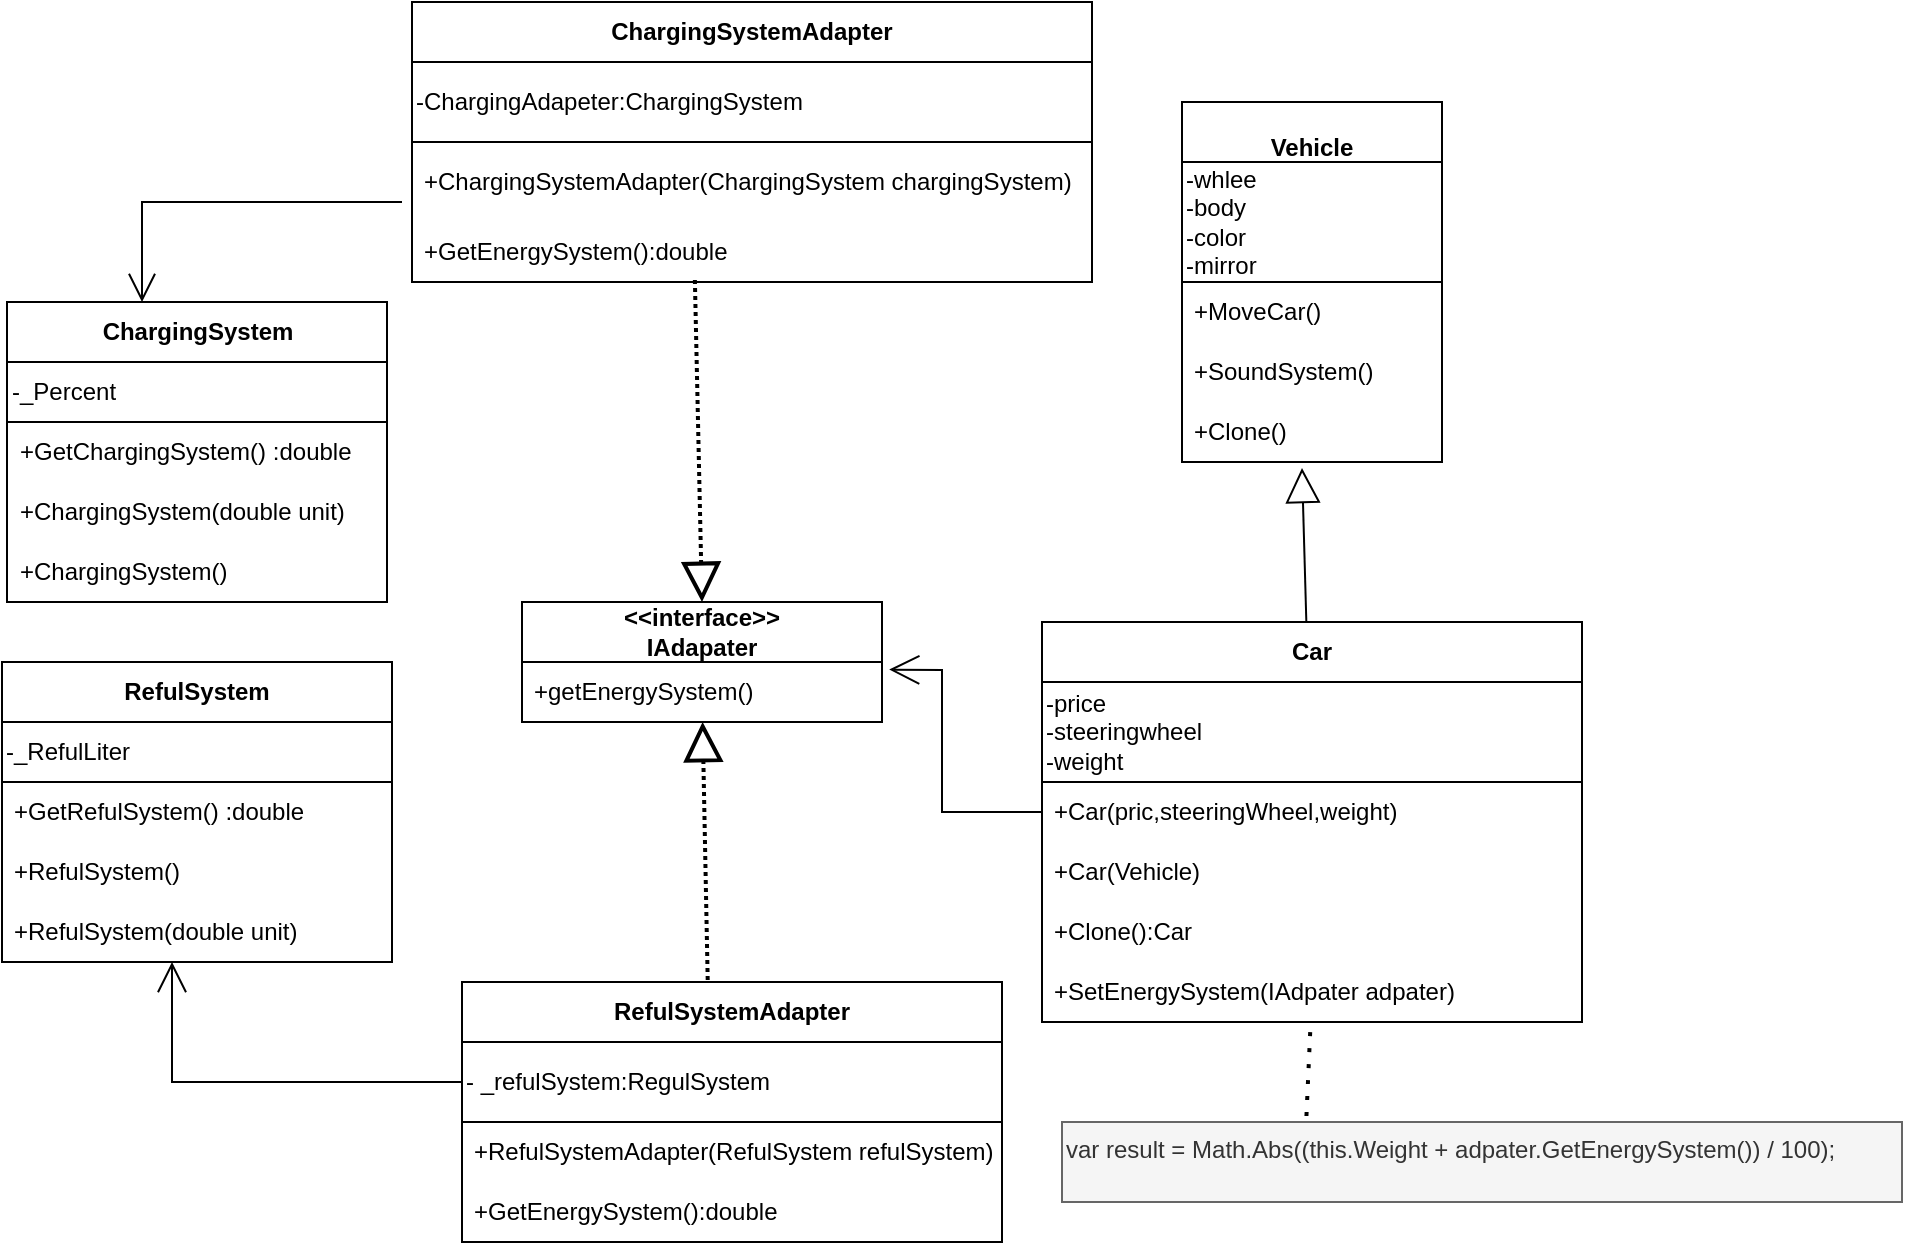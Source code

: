<mxfile version="21.6.5" type="device">
  <diagram name="Page-1" id="JueZqRcHfQc-9jPZHdoH">
    <mxGraphModel dx="1036" dy="614" grid="1" gridSize="10" guides="1" tooltips="1" connect="1" arrows="1" fold="1" page="1" pageScale="1" pageWidth="850" pageHeight="1100" math="0" shadow="0">
      <root>
        <mxCell id="0" />
        <mxCell id="1" parent="0" />
        <mxCell id="2DkVZpPbGmRexS1pFrfV-1" value="&lt;b&gt;&lt;br&gt;Vehicle&lt;/b&gt;" style="swimlane;fontStyle=0;childLayout=stackLayout;horizontal=1;startSize=30;horizontalStack=0;resizeParent=1;resizeParentMax=0;resizeLast=0;collapsible=1;marginBottom=0;whiteSpace=wrap;html=1;" parent="1" vertex="1">
          <mxGeometry x="640" y="60" width="130" height="180" as="geometry" />
        </mxCell>
        <mxCell id="Lb2G6k9IUu81GcVx-Acx-14" value="-whlee&lt;br&gt;-body&lt;br&gt;-color&lt;br&gt;&lt;span style=&quot;background-color: initial;&quot;&gt;-mirror&lt;br&gt;&lt;/span&gt;" style="whiteSpace=wrap;html=1;aspect=fixed;align=left;" parent="2DkVZpPbGmRexS1pFrfV-1" vertex="1">
          <mxGeometry y="30" width="130" height="60" as="geometry" />
        </mxCell>
        <mxCell id="2DkVZpPbGmRexS1pFrfV-2" value="+MoveCar()" style="text;strokeColor=none;fillColor=none;align=left;verticalAlign=middle;spacingLeft=4;spacingRight=4;overflow=hidden;points=[[0,0.5],[1,0.5]];portConstraint=eastwest;rotatable=0;whiteSpace=wrap;html=1;" parent="2DkVZpPbGmRexS1pFrfV-1" vertex="1">
          <mxGeometry y="90" width="130" height="30" as="geometry" />
        </mxCell>
        <mxCell id="2DkVZpPbGmRexS1pFrfV-3" value="+SoundSystem()" style="text;strokeColor=none;fillColor=none;align=left;verticalAlign=middle;spacingLeft=4;spacingRight=4;overflow=hidden;points=[[0,0.5],[1,0.5]];portConstraint=eastwest;rotatable=0;whiteSpace=wrap;html=1;" parent="2DkVZpPbGmRexS1pFrfV-1" vertex="1">
          <mxGeometry y="120" width="130" height="30" as="geometry" />
        </mxCell>
        <mxCell id="Lb2G6k9IUu81GcVx-Acx-42" value="+Clone()" style="text;strokeColor=none;fillColor=none;align=left;verticalAlign=middle;spacingLeft=4;spacingRight=4;overflow=hidden;points=[[0,0.5],[1,0.5]];portConstraint=eastwest;rotatable=0;whiteSpace=wrap;html=1;" parent="2DkVZpPbGmRexS1pFrfV-1" vertex="1">
          <mxGeometry y="150" width="130" height="30" as="geometry" />
        </mxCell>
        <mxCell id="2DkVZpPbGmRexS1pFrfV-5" value="&lt;b&gt;RefulSystem&lt;/b&gt;" style="swimlane;fontStyle=0;childLayout=stackLayout;horizontal=1;startSize=30;horizontalStack=0;resizeParent=1;resizeParentMax=0;resizeLast=0;collapsible=1;marginBottom=0;whiteSpace=wrap;html=1;" parent="1" vertex="1">
          <mxGeometry x="50" y="340" width="195" height="150" as="geometry" />
        </mxCell>
        <mxCell id="VgIFPGB_H0bIDRrrUODJ-4" value="-_RefulLiter" style="rounded=0;whiteSpace=wrap;html=1;align=left;" vertex="1" parent="2DkVZpPbGmRexS1pFrfV-5">
          <mxGeometry y="30" width="195" height="30" as="geometry" />
        </mxCell>
        <mxCell id="2DkVZpPbGmRexS1pFrfV-7" value="+GetRefulSystem() :double" style="text;strokeColor=none;fillColor=none;align=left;verticalAlign=middle;spacingLeft=4;spacingRight=4;overflow=hidden;points=[[0,0.5],[1,0.5]];portConstraint=eastwest;rotatable=0;whiteSpace=wrap;html=1;" parent="2DkVZpPbGmRexS1pFrfV-5" vertex="1">
          <mxGeometry y="60" width="195" height="30" as="geometry" />
        </mxCell>
        <mxCell id="VgIFPGB_H0bIDRrrUODJ-1" value="+RefulSystem()" style="text;strokeColor=none;fillColor=none;align=left;verticalAlign=middle;spacingLeft=4;spacingRight=4;overflow=hidden;points=[[0,0.5],[1,0.5]];portConstraint=eastwest;rotatable=0;whiteSpace=wrap;html=1;" vertex="1" parent="2DkVZpPbGmRexS1pFrfV-5">
          <mxGeometry y="90" width="195" height="30" as="geometry" />
        </mxCell>
        <mxCell id="VgIFPGB_H0bIDRrrUODJ-6" value="+RefulSystem(double unit)" style="text;strokeColor=none;fillColor=none;align=left;verticalAlign=middle;spacingLeft=4;spacingRight=4;overflow=hidden;points=[[0,0.5],[1,0.5]];portConstraint=eastwest;rotatable=0;whiteSpace=wrap;html=1;" vertex="1" parent="2DkVZpPbGmRexS1pFrfV-5">
          <mxGeometry y="120" width="195" height="30" as="geometry" />
        </mxCell>
        <mxCell id="Lb2G6k9IUu81GcVx-Acx-1" value="&lt;b&gt;Car&lt;/b&gt;" style="swimlane;fontStyle=0;childLayout=stackLayout;horizontal=1;startSize=30;horizontalStack=0;resizeParent=1;resizeParentMax=0;resizeLast=0;collapsible=1;marginBottom=0;whiteSpace=wrap;html=1;" parent="1" vertex="1">
          <mxGeometry x="570" y="320" width="270" height="200" as="geometry" />
        </mxCell>
        <mxCell id="Lb2G6k9IUu81GcVx-Acx-41" value="-price&lt;br&gt;-steeringwheel&lt;br&gt;-weight" style="rounded=0;whiteSpace=wrap;html=1;align=left;" parent="Lb2G6k9IUu81GcVx-Acx-1" vertex="1">
          <mxGeometry y="30" width="270" height="50" as="geometry" />
        </mxCell>
        <mxCell id="Lb2G6k9IUu81GcVx-Acx-2" value="+Car(pric,steeringWheel,weight)" style="text;strokeColor=none;fillColor=none;align=left;verticalAlign=middle;spacingLeft=4;spacingRight=4;overflow=hidden;points=[[0,0.5],[1,0.5]];portConstraint=eastwest;rotatable=0;whiteSpace=wrap;html=1;" parent="Lb2G6k9IUu81GcVx-Acx-1" vertex="1">
          <mxGeometry y="80" width="270" height="30" as="geometry" />
        </mxCell>
        <mxCell id="Lb2G6k9IUu81GcVx-Acx-3" value="+Car(Vehicle)" style="text;strokeColor=none;fillColor=none;align=left;verticalAlign=middle;spacingLeft=4;spacingRight=4;overflow=hidden;points=[[0,0.5],[1,0.5]];portConstraint=eastwest;rotatable=0;whiteSpace=wrap;html=1;" parent="Lb2G6k9IUu81GcVx-Acx-1" vertex="1">
          <mxGeometry y="110" width="270" height="30" as="geometry" />
        </mxCell>
        <mxCell id="Lb2G6k9IUu81GcVx-Acx-4" value="+Clone():Car" style="text;strokeColor=none;fillColor=none;align=left;verticalAlign=middle;spacingLeft=4;spacingRight=4;overflow=hidden;points=[[0,0.5],[1,0.5]];portConstraint=eastwest;rotatable=0;whiteSpace=wrap;html=1;" parent="Lb2G6k9IUu81GcVx-Acx-1" vertex="1">
          <mxGeometry y="140" width="270" height="30" as="geometry" />
        </mxCell>
        <mxCell id="Lb2G6k9IUu81GcVx-Acx-43" value="+SetEnergySystem(IAdpater adpater)" style="text;strokeColor=none;fillColor=none;align=left;verticalAlign=middle;spacingLeft=4;spacingRight=4;overflow=hidden;points=[[0,0.5],[1,0.5]];portConstraint=eastwest;rotatable=0;whiteSpace=wrap;html=1;" parent="Lb2G6k9IUu81GcVx-Acx-1" vertex="1">
          <mxGeometry y="170" width="270" height="30" as="geometry" />
        </mxCell>
        <mxCell id="Lb2G6k9IUu81GcVx-Acx-9" value="&lt;b&gt;RefulSystemAdapter&lt;/b&gt;" style="swimlane;fontStyle=0;childLayout=stackLayout;horizontal=1;startSize=30;horizontalStack=0;resizeParent=1;resizeParentMax=0;resizeLast=0;collapsible=1;marginBottom=0;whiteSpace=wrap;html=1;" parent="1" vertex="1">
          <mxGeometry x="280" y="500" width="270" height="130" as="geometry" />
        </mxCell>
        <mxCell id="Lb2G6k9IUu81GcVx-Acx-26" value="- _refulSystem:RegulSystem" style="whiteSpace=wrap;html=1;aspect=fixed;align=left;" parent="Lb2G6k9IUu81GcVx-Acx-9" vertex="1">
          <mxGeometry y="30" width="270" height="40" as="geometry" />
        </mxCell>
        <mxCell id="Lb2G6k9IUu81GcVx-Acx-27" value="+RefulSystemAdapter(RefulSystem refulSystem)" style="text;strokeColor=none;fillColor=none;align=left;verticalAlign=middle;spacingLeft=4;spacingRight=4;overflow=hidden;points=[[0,0.5],[1,0.5]];portConstraint=eastwest;rotatable=0;whiteSpace=wrap;html=1;" parent="Lb2G6k9IUu81GcVx-Acx-9" vertex="1">
          <mxGeometry y="70" width="270" height="30" as="geometry" />
        </mxCell>
        <mxCell id="Lb2G6k9IUu81GcVx-Acx-11" value="+GetEnergySystem():double" style="text;strokeColor=none;fillColor=none;align=left;verticalAlign=middle;spacingLeft=4;spacingRight=4;overflow=hidden;points=[[0,0.5],[1,0.5]];portConstraint=eastwest;rotatable=0;whiteSpace=wrap;html=1;" parent="Lb2G6k9IUu81GcVx-Acx-9" vertex="1">
          <mxGeometry y="100" width="270" height="30" as="geometry" />
        </mxCell>
        <mxCell id="Lb2G6k9IUu81GcVx-Acx-16" value="&lt;b&gt;&amp;lt;&amp;lt;interface&amp;gt;&amp;gt;&lt;br&gt;IAdapater&lt;/b&gt;" style="swimlane;fontStyle=0;childLayout=stackLayout;horizontal=1;startSize=30;horizontalStack=0;resizeParent=1;resizeParentMax=0;resizeLast=0;collapsible=1;marginBottom=0;whiteSpace=wrap;html=1;" parent="1" vertex="1">
          <mxGeometry x="310" y="310" width="180" height="60" as="geometry" />
        </mxCell>
        <mxCell id="Lb2G6k9IUu81GcVx-Acx-18" value="+getEnergySystem()" style="text;strokeColor=none;fillColor=none;align=left;verticalAlign=middle;spacingLeft=4;spacingRight=4;overflow=hidden;points=[[0,0.5],[1,0.5]];portConstraint=eastwest;rotatable=0;whiteSpace=wrap;html=1;" parent="Lb2G6k9IUu81GcVx-Acx-16" vertex="1">
          <mxGeometry y="30" width="180" height="30" as="geometry" />
        </mxCell>
        <mxCell id="Lb2G6k9IUu81GcVx-Acx-31" value="&lt;b&gt;ChargingSystem&lt;/b&gt;" style="swimlane;fontStyle=0;childLayout=stackLayout;horizontal=1;startSize=30;horizontalStack=0;resizeParent=1;resizeParentMax=0;resizeLast=0;collapsible=1;marginBottom=0;whiteSpace=wrap;html=1;" parent="1" vertex="1">
          <mxGeometry x="52.5" y="160" width="190" height="150" as="geometry" />
        </mxCell>
        <mxCell id="VgIFPGB_H0bIDRrrUODJ-5" value="-_Percent" style="rounded=0;whiteSpace=wrap;html=1;align=left;" vertex="1" parent="Lb2G6k9IUu81GcVx-Acx-31">
          <mxGeometry y="30" width="190" height="30" as="geometry" />
        </mxCell>
        <mxCell id="VgIFPGB_H0bIDRrrUODJ-11" value="+GetChargingSystem() :double" style="text;strokeColor=none;fillColor=none;align=left;verticalAlign=middle;spacingLeft=4;spacingRight=4;overflow=hidden;points=[[0,0.5],[1,0.5]];portConstraint=eastwest;rotatable=0;whiteSpace=wrap;html=1;" vertex="1" parent="Lb2G6k9IUu81GcVx-Acx-31">
          <mxGeometry y="60" width="190" height="30" as="geometry" />
        </mxCell>
        <mxCell id="VgIFPGB_H0bIDRrrUODJ-13" value="+ChargingSystem(double unit)" style="text;strokeColor=none;fillColor=none;align=left;verticalAlign=middle;spacingLeft=4;spacingRight=4;overflow=hidden;points=[[0,0.5],[1,0.5]];portConstraint=eastwest;rotatable=0;whiteSpace=wrap;html=1;" vertex="1" parent="Lb2G6k9IUu81GcVx-Acx-31">
          <mxGeometry y="90" width="190" height="30" as="geometry" />
        </mxCell>
        <mxCell id="VgIFPGB_H0bIDRrrUODJ-12" value="+ChargingSystem()" style="text;strokeColor=none;fillColor=none;align=left;verticalAlign=middle;spacingLeft=4;spacingRight=4;overflow=hidden;points=[[0,0.5],[1,0.5]];portConstraint=eastwest;rotatable=0;whiteSpace=wrap;html=1;" vertex="1" parent="Lb2G6k9IUu81GcVx-Acx-31">
          <mxGeometry y="120" width="190" height="30" as="geometry" />
        </mxCell>
        <mxCell id="Lb2G6k9IUu81GcVx-Acx-35" value="&lt;b&gt;ChargingSystemAdapter&lt;/b&gt;" style="swimlane;fontStyle=0;childLayout=stackLayout;horizontal=1;startSize=30;horizontalStack=0;resizeParent=1;resizeParentMax=0;resizeLast=0;collapsible=1;marginBottom=0;whiteSpace=wrap;html=1;" parent="1" vertex="1">
          <mxGeometry x="255" y="10" width="340" height="140" as="geometry" />
        </mxCell>
        <mxCell id="Lb2G6k9IUu81GcVx-Acx-36" value="-ChargingAdapeter:ChargingSystem" style="whiteSpace=wrap;html=1;aspect=fixed;align=left;" parent="Lb2G6k9IUu81GcVx-Acx-35" vertex="1">
          <mxGeometry y="30" width="340" height="40" as="geometry" />
        </mxCell>
        <mxCell id="Lb2G6k9IUu81GcVx-Acx-37" value="+ChargingSystemAdapter(ChargingSystem chargingSystem)" style="text;strokeColor=none;fillColor=none;align=left;verticalAlign=middle;spacingLeft=4;spacingRight=4;overflow=hidden;points=[[0,0.5],[1,0.5]];portConstraint=eastwest;rotatable=0;whiteSpace=wrap;html=1;" parent="Lb2G6k9IUu81GcVx-Acx-35" vertex="1">
          <mxGeometry y="70" width="340" height="40" as="geometry" />
        </mxCell>
        <mxCell id="rumaOjwH0Crvt4TeQ22k-1" value="+GetEnergySystem():double" style="text;strokeColor=none;fillColor=none;align=left;verticalAlign=middle;spacingLeft=4;spacingRight=4;overflow=hidden;points=[[0,0.5],[1,0.5]];portConstraint=eastwest;rotatable=0;whiteSpace=wrap;html=1;" parent="Lb2G6k9IUu81GcVx-Acx-35" vertex="1">
          <mxGeometry y="110" width="340" height="30" as="geometry" />
        </mxCell>
        <mxCell id="Lb2G6k9IUu81GcVx-Acx-47" value="" style="endArrow=block;html=1;rounded=0;endFill=0;strokeWidth=1;startSize=6;endSize=15;" parent="1" source="Lb2G6k9IUu81GcVx-Acx-1" edge="1">
          <mxGeometry width="50" height="50" relative="1" as="geometry">
            <mxPoint x="610" y="320" as="sourcePoint" />
            <mxPoint x="700" y="243" as="targetPoint" />
          </mxGeometry>
        </mxCell>
        <mxCell id="Lb2G6k9IUu81GcVx-Acx-48" value="" style="endArrow=open;html=1;rounded=0;exitX=0;exitY=0.5;exitDx=0;exitDy=0;endFill=0;startSize=9;endSize=13;" parent="1" source="Lb2G6k9IUu81GcVx-Acx-26" edge="1">
          <mxGeometry width="50" height="50" relative="1" as="geometry">
            <mxPoint x="230" y="590" as="sourcePoint" />
            <mxPoint x="135" y="490" as="targetPoint" />
            <Array as="points">
              <mxPoint x="135" y="550" />
            </Array>
          </mxGeometry>
        </mxCell>
        <mxCell id="Lb2G6k9IUu81GcVx-Acx-50" value="" style="endArrow=open;html=1;rounded=0;endFill=0;startSize=9;endSize=12;" parent="1" edge="1">
          <mxGeometry width="50" height="50" relative="1" as="geometry">
            <mxPoint x="250" y="110" as="sourcePoint" />
            <mxPoint x="120" y="160" as="targetPoint" />
            <Array as="points">
              <mxPoint x="120" y="110" />
            </Array>
          </mxGeometry>
        </mxCell>
        <mxCell id="Lb2G6k9IUu81GcVx-Acx-51" value="" style="endArrow=block;dashed=1;html=1;dashPattern=1 1;strokeWidth=2;rounded=0;entryX=0.5;entryY=0;entryDx=0;entryDy=0;endFill=0;endSize=15;exitX=0.416;exitY=0.967;exitDx=0;exitDy=0;exitPerimeter=0;" parent="1" source="rumaOjwH0Crvt4TeQ22k-1" target="Lb2G6k9IUu81GcVx-Acx-16" edge="1">
          <mxGeometry width="50" height="50" relative="1" as="geometry">
            <mxPoint x="395.517" y="180" as="sourcePoint" />
            <mxPoint x="270" y="280" as="targetPoint" />
          </mxGeometry>
        </mxCell>
        <mxCell id="Lb2G6k9IUu81GcVx-Acx-53" value="" style="endArrow=block;dashed=1;html=1;dashPattern=1 1;strokeWidth=2;rounded=0;exitX=0.455;exitY=-0.008;exitDx=0;exitDy=0;exitPerimeter=0;endFill=0;endSize=15;" parent="1" source="Lb2G6k9IUu81GcVx-Acx-9" target="Lb2G6k9IUu81GcVx-Acx-18" edge="1">
          <mxGeometry width="50" height="50" relative="1" as="geometry">
            <mxPoint x="408" y="158" as="sourcePoint" />
            <mxPoint x="370" y="410" as="targetPoint" />
          </mxGeometry>
        </mxCell>
        <mxCell id="l-pYA86LBwO3sfyyFi0A-8" value="" style="endArrow=open;html=1;rounded=0;endFill=0;endSize=13;exitX=0;exitY=0.5;exitDx=0;exitDy=0;entryX=1.02;entryY=0.127;entryDx=0;entryDy=0;entryPerimeter=0;" parent="1" source="Lb2G6k9IUu81GcVx-Acx-2" edge="1" target="Lb2G6k9IUu81GcVx-Acx-18">
          <mxGeometry width="50" height="50" relative="1" as="geometry">
            <mxPoint x="470" y="450" as="sourcePoint" />
            <mxPoint x="490" y="368" as="targetPoint" />
            <Array as="points">
              <mxPoint x="520" y="415" />
              <mxPoint x="520" y="344" />
            </Array>
          </mxGeometry>
        </mxCell>
        <mxCell id="VgIFPGB_H0bIDRrrUODJ-15" value="var result = Math.Abs((this.Weight + adpater.GetEnergySystem()) / 100);" style="text;whiteSpace=wrap;fillColor=#f5f5f5;fontColor=#333333;strokeColor=#666666;" vertex="1" parent="1">
          <mxGeometry x="580" y="570" width="420" height="40" as="geometry" />
        </mxCell>
        <mxCell id="VgIFPGB_H0bIDRrrUODJ-16" value="" style="endArrow=none;dashed=1;html=1;dashPattern=1 3;strokeWidth=2;rounded=0;exitX=0.291;exitY=-0.075;exitDx=0;exitDy=0;exitPerimeter=0;" edge="1" parent="1" source="VgIFPGB_H0bIDRrrUODJ-15" target="Lb2G6k9IUu81GcVx-Acx-43">
          <mxGeometry width="50" height="50" relative="1" as="geometry">
            <mxPoint x="830" y="550" as="sourcePoint" />
            <mxPoint x="880" y="500" as="targetPoint" />
          </mxGeometry>
        </mxCell>
      </root>
    </mxGraphModel>
  </diagram>
</mxfile>
